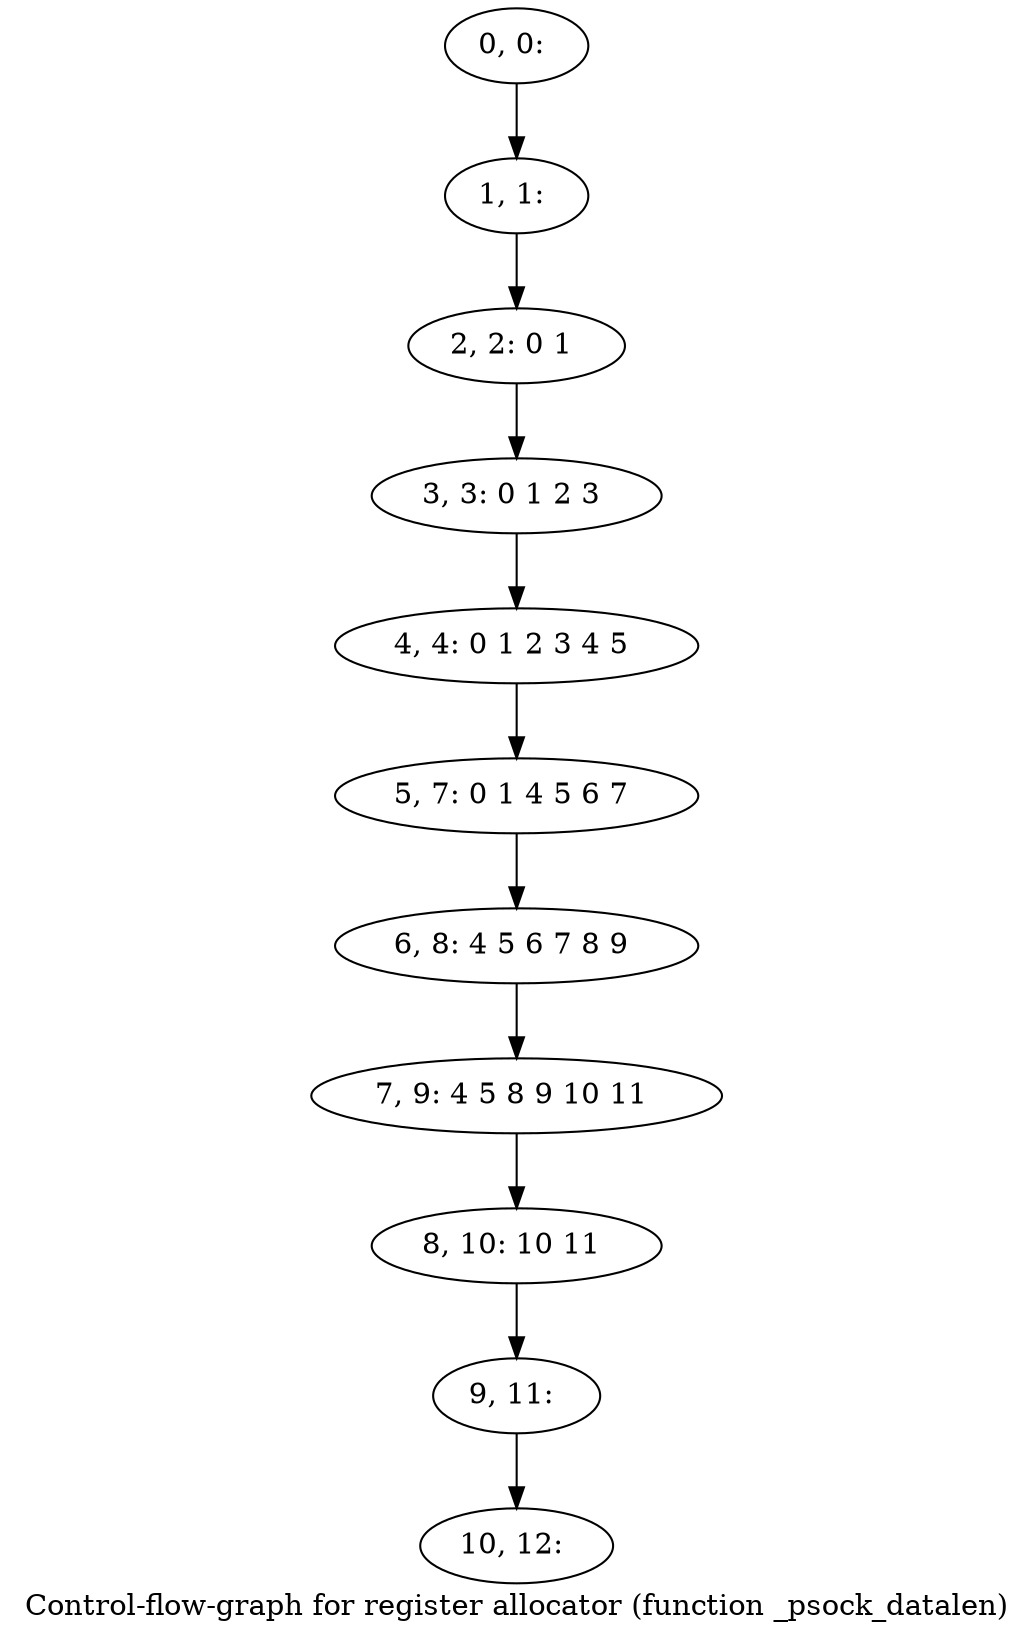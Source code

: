 digraph G {
graph [label="Control-flow-graph for register allocator (function _psock_datalen)"]
0[label="0, 0: "];
1[label="1, 1: "];
2[label="2, 2: 0 1 "];
3[label="3, 3: 0 1 2 3 "];
4[label="4, 4: 0 1 2 3 4 5 "];
5[label="5, 7: 0 1 4 5 6 7 "];
6[label="6, 8: 4 5 6 7 8 9 "];
7[label="7, 9: 4 5 8 9 10 11 "];
8[label="8, 10: 10 11 "];
9[label="9, 11: "];
10[label="10, 12: "];
0->1 ;
1->2 ;
2->3 ;
3->4 ;
4->5 ;
5->6 ;
6->7 ;
7->8 ;
8->9 ;
9->10 ;
}

